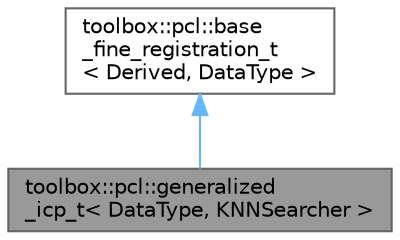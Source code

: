 digraph "toolbox::pcl::generalized_icp_t&lt; DataType, KNNSearcher &gt;"
{
 // LATEX_PDF_SIZE
  bgcolor="transparent";
  edge [fontname=Helvetica,fontsize=10,labelfontname=Helvetica,labelfontsize=10];
  node [fontname=Helvetica,fontsize=10,shape=box,height=0.2,width=0.4];
  Node1 [id="Node000001",label="toolbox::pcl::generalized\l_icp_t\< DataType, KNNSearcher \>",height=0.2,width=0.4,color="gray40", fillcolor="grey60", style="filled", fontcolor="black",tooltip="Generalized ICP (Plane-to-Plane) 算法实现 / Generalized ICP algorithm implementation."];
  Node2 -> Node1 [id="edge1_Node000001_Node000002",dir="back",color="steelblue1",style="solid",tooltip=" "];
  Node2 [id="Node000002",label="toolbox::pcl::base\l_fine_registration_t\l\< Derived, DataType \>",height=0.2,width=0.4,color="gray40", fillcolor="white", style="filled",URL="$classtoolbox_1_1pcl_1_1base__fine__registration__t.html",tooltip="细配准算法的基类（CRTP模式） / Base class for fine registration algorithms (CRTP pattern)"];
}
